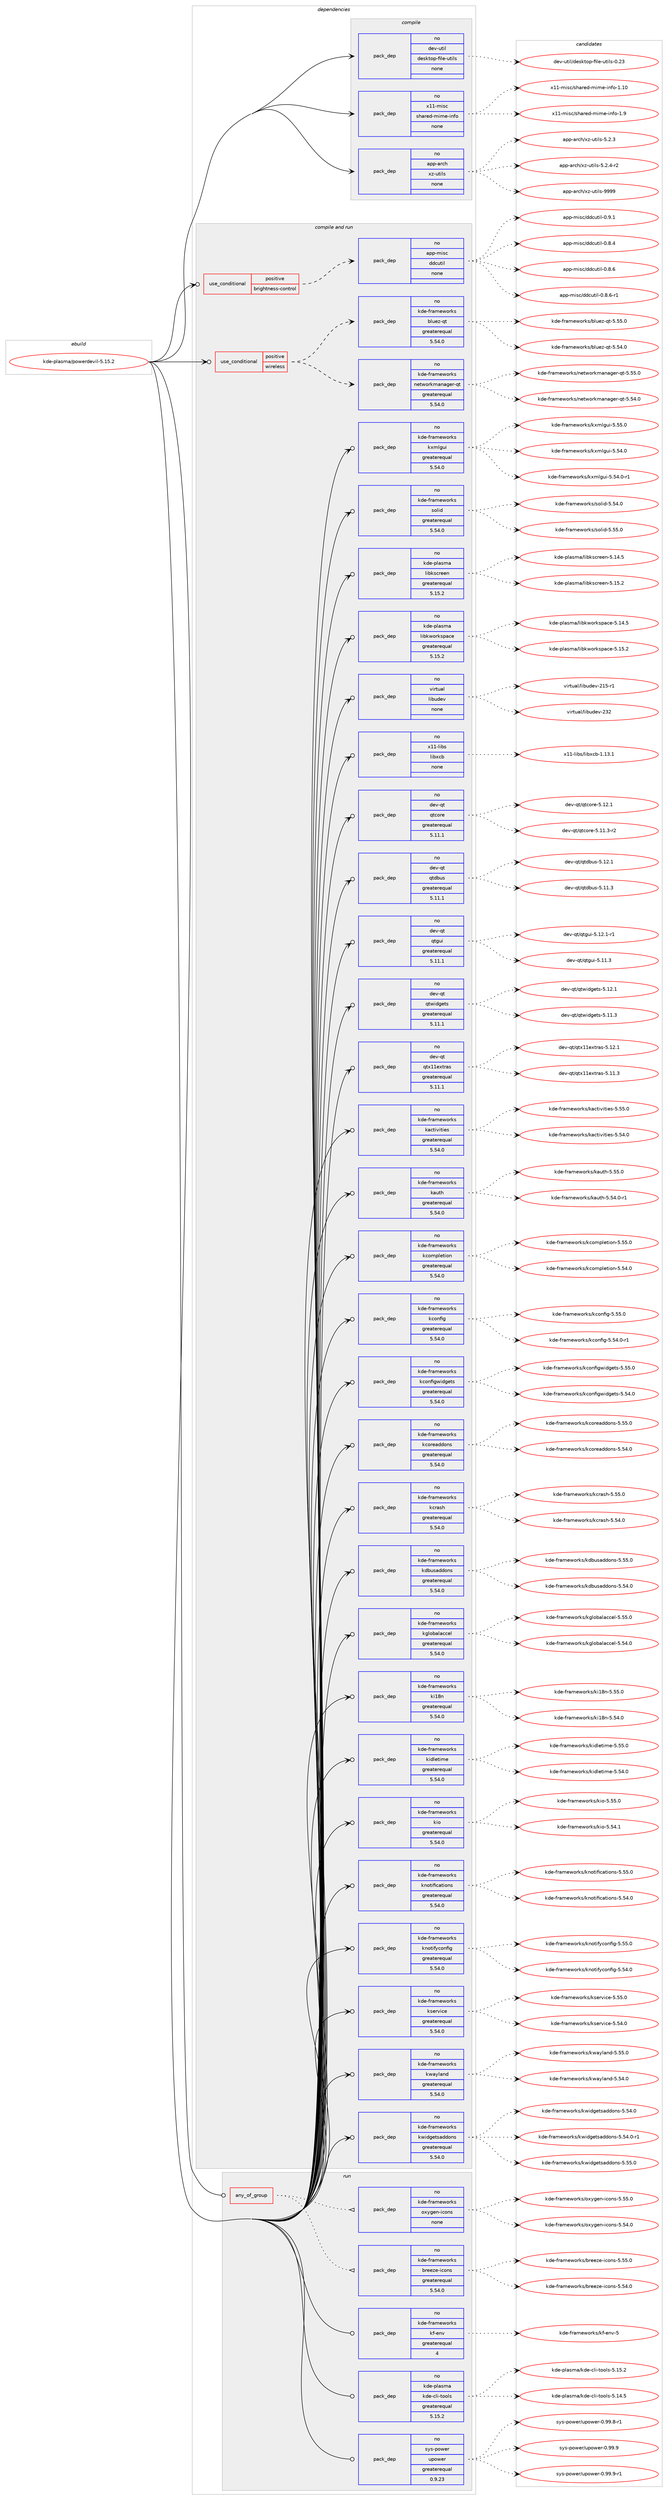 digraph prolog {

# *************
# Graph options
# *************

newrank=true;
concentrate=true;
compound=true;
graph [rankdir=LR,fontname=Helvetica,fontsize=10,ranksep=1.5];#, ranksep=2.5, nodesep=0.2];
edge  [arrowhead=vee];
node  [fontname=Helvetica,fontsize=10];

# **********
# The ebuild
# **********

subgraph cluster_leftcol {
color=gray;
rank=same;
label=<<i>ebuild</i>>;
id [label="kde-plasma/powerdevil-5.15.2", color=red, width=4, href="../kde-plasma/powerdevil-5.15.2.svg"];
}

# ****************
# The dependencies
# ****************

subgraph cluster_midcol {
color=gray;
label=<<i>dependencies</i>>;
subgraph cluster_compile {
fillcolor="#eeeeee";
style=filled;
label=<<i>compile</i>>;
subgraph pack1137030 {
dependency1592231 [label=<<TABLE BORDER="0" CELLBORDER="1" CELLSPACING="0" CELLPADDING="4" WIDTH="220"><TR><TD ROWSPAN="6" CELLPADDING="30">pack_dep</TD></TR><TR><TD WIDTH="110">no</TD></TR><TR><TD>app-arch</TD></TR><TR><TD>xz-utils</TD></TR><TR><TD>none</TD></TR><TR><TD></TD></TR></TABLE>>, shape=none, color=blue];
}
id:e -> dependency1592231:w [weight=20,style="solid",arrowhead="vee"];
subgraph pack1137031 {
dependency1592232 [label=<<TABLE BORDER="0" CELLBORDER="1" CELLSPACING="0" CELLPADDING="4" WIDTH="220"><TR><TD ROWSPAN="6" CELLPADDING="30">pack_dep</TD></TR><TR><TD WIDTH="110">no</TD></TR><TR><TD>dev-util</TD></TR><TR><TD>desktop-file-utils</TD></TR><TR><TD>none</TD></TR><TR><TD></TD></TR></TABLE>>, shape=none, color=blue];
}
id:e -> dependency1592232:w [weight=20,style="solid",arrowhead="vee"];
subgraph pack1137032 {
dependency1592233 [label=<<TABLE BORDER="0" CELLBORDER="1" CELLSPACING="0" CELLPADDING="4" WIDTH="220"><TR><TD ROWSPAN="6" CELLPADDING="30">pack_dep</TD></TR><TR><TD WIDTH="110">no</TD></TR><TR><TD>x11-misc</TD></TR><TR><TD>shared-mime-info</TD></TR><TR><TD>none</TD></TR><TR><TD></TD></TR></TABLE>>, shape=none, color=blue];
}
id:e -> dependency1592233:w [weight=20,style="solid",arrowhead="vee"];
}
subgraph cluster_compileandrun {
fillcolor="#eeeeee";
style=filled;
label=<<i>compile and run</i>>;
subgraph cond430186 {
dependency1592234 [label=<<TABLE BORDER="0" CELLBORDER="1" CELLSPACING="0" CELLPADDING="4"><TR><TD ROWSPAN="3" CELLPADDING="10">use_conditional</TD></TR><TR><TD>positive</TD></TR><TR><TD>brightness-control</TD></TR></TABLE>>, shape=none, color=red];
subgraph pack1137033 {
dependency1592235 [label=<<TABLE BORDER="0" CELLBORDER="1" CELLSPACING="0" CELLPADDING="4" WIDTH="220"><TR><TD ROWSPAN="6" CELLPADDING="30">pack_dep</TD></TR><TR><TD WIDTH="110">no</TD></TR><TR><TD>app-misc</TD></TR><TR><TD>ddcutil</TD></TR><TR><TD>none</TD></TR><TR><TD></TD></TR></TABLE>>, shape=none, color=blue];
}
dependency1592234:e -> dependency1592235:w [weight=20,style="dashed",arrowhead="vee"];
}
id:e -> dependency1592234:w [weight=20,style="solid",arrowhead="odotvee"];
subgraph cond430187 {
dependency1592236 [label=<<TABLE BORDER="0" CELLBORDER="1" CELLSPACING="0" CELLPADDING="4"><TR><TD ROWSPAN="3" CELLPADDING="10">use_conditional</TD></TR><TR><TD>positive</TD></TR><TR><TD>wireless</TD></TR></TABLE>>, shape=none, color=red];
subgraph pack1137034 {
dependency1592237 [label=<<TABLE BORDER="0" CELLBORDER="1" CELLSPACING="0" CELLPADDING="4" WIDTH="220"><TR><TD ROWSPAN="6" CELLPADDING="30">pack_dep</TD></TR><TR><TD WIDTH="110">no</TD></TR><TR><TD>kde-frameworks</TD></TR><TR><TD>bluez-qt</TD></TR><TR><TD>greaterequal</TD></TR><TR><TD>5.54.0</TD></TR></TABLE>>, shape=none, color=blue];
}
dependency1592236:e -> dependency1592237:w [weight=20,style="dashed",arrowhead="vee"];
subgraph pack1137035 {
dependency1592238 [label=<<TABLE BORDER="0" CELLBORDER="1" CELLSPACING="0" CELLPADDING="4" WIDTH="220"><TR><TD ROWSPAN="6" CELLPADDING="30">pack_dep</TD></TR><TR><TD WIDTH="110">no</TD></TR><TR><TD>kde-frameworks</TD></TR><TR><TD>networkmanager-qt</TD></TR><TR><TD>greaterequal</TD></TR><TR><TD>5.54.0</TD></TR></TABLE>>, shape=none, color=blue];
}
dependency1592236:e -> dependency1592238:w [weight=20,style="dashed",arrowhead="vee"];
}
id:e -> dependency1592236:w [weight=20,style="solid",arrowhead="odotvee"];
subgraph pack1137036 {
dependency1592239 [label=<<TABLE BORDER="0" CELLBORDER="1" CELLSPACING="0" CELLPADDING="4" WIDTH="220"><TR><TD ROWSPAN="6" CELLPADDING="30">pack_dep</TD></TR><TR><TD WIDTH="110">no</TD></TR><TR><TD>dev-qt</TD></TR><TR><TD>qtcore</TD></TR><TR><TD>greaterequal</TD></TR><TR><TD>5.11.1</TD></TR></TABLE>>, shape=none, color=blue];
}
id:e -> dependency1592239:w [weight=20,style="solid",arrowhead="odotvee"];
subgraph pack1137037 {
dependency1592240 [label=<<TABLE BORDER="0" CELLBORDER="1" CELLSPACING="0" CELLPADDING="4" WIDTH="220"><TR><TD ROWSPAN="6" CELLPADDING="30">pack_dep</TD></TR><TR><TD WIDTH="110">no</TD></TR><TR><TD>dev-qt</TD></TR><TR><TD>qtdbus</TD></TR><TR><TD>greaterequal</TD></TR><TR><TD>5.11.1</TD></TR></TABLE>>, shape=none, color=blue];
}
id:e -> dependency1592240:w [weight=20,style="solid",arrowhead="odotvee"];
subgraph pack1137038 {
dependency1592241 [label=<<TABLE BORDER="0" CELLBORDER="1" CELLSPACING="0" CELLPADDING="4" WIDTH="220"><TR><TD ROWSPAN="6" CELLPADDING="30">pack_dep</TD></TR><TR><TD WIDTH="110">no</TD></TR><TR><TD>dev-qt</TD></TR><TR><TD>qtgui</TD></TR><TR><TD>greaterequal</TD></TR><TR><TD>5.11.1</TD></TR></TABLE>>, shape=none, color=blue];
}
id:e -> dependency1592241:w [weight=20,style="solid",arrowhead="odotvee"];
subgraph pack1137039 {
dependency1592242 [label=<<TABLE BORDER="0" CELLBORDER="1" CELLSPACING="0" CELLPADDING="4" WIDTH="220"><TR><TD ROWSPAN="6" CELLPADDING="30">pack_dep</TD></TR><TR><TD WIDTH="110">no</TD></TR><TR><TD>dev-qt</TD></TR><TR><TD>qtwidgets</TD></TR><TR><TD>greaterequal</TD></TR><TR><TD>5.11.1</TD></TR></TABLE>>, shape=none, color=blue];
}
id:e -> dependency1592242:w [weight=20,style="solid",arrowhead="odotvee"];
subgraph pack1137040 {
dependency1592243 [label=<<TABLE BORDER="0" CELLBORDER="1" CELLSPACING="0" CELLPADDING="4" WIDTH="220"><TR><TD ROWSPAN="6" CELLPADDING="30">pack_dep</TD></TR><TR><TD WIDTH="110">no</TD></TR><TR><TD>dev-qt</TD></TR><TR><TD>qtx11extras</TD></TR><TR><TD>greaterequal</TD></TR><TR><TD>5.11.1</TD></TR></TABLE>>, shape=none, color=blue];
}
id:e -> dependency1592243:w [weight=20,style="solid",arrowhead="odotvee"];
subgraph pack1137041 {
dependency1592244 [label=<<TABLE BORDER="0" CELLBORDER="1" CELLSPACING="0" CELLPADDING="4" WIDTH="220"><TR><TD ROWSPAN="6" CELLPADDING="30">pack_dep</TD></TR><TR><TD WIDTH="110">no</TD></TR><TR><TD>kde-frameworks</TD></TR><TR><TD>kactivities</TD></TR><TR><TD>greaterequal</TD></TR><TR><TD>5.54.0</TD></TR></TABLE>>, shape=none, color=blue];
}
id:e -> dependency1592244:w [weight=20,style="solid",arrowhead="odotvee"];
subgraph pack1137042 {
dependency1592245 [label=<<TABLE BORDER="0" CELLBORDER="1" CELLSPACING="0" CELLPADDING="4" WIDTH="220"><TR><TD ROWSPAN="6" CELLPADDING="30">pack_dep</TD></TR><TR><TD WIDTH="110">no</TD></TR><TR><TD>kde-frameworks</TD></TR><TR><TD>kauth</TD></TR><TR><TD>greaterequal</TD></TR><TR><TD>5.54.0</TD></TR></TABLE>>, shape=none, color=blue];
}
id:e -> dependency1592245:w [weight=20,style="solid",arrowhead="odotvee"];
subgraph pack1137043 {
dependency1592246 [label=<<TABLE BORDER="0" CELLBORDER="1" CELLSPACING="0" CELLPADDING="4" WIDTH="220"><TR><TD ROWSPAN="6" CELLPADDING="30">pack_dep</TD></TR><TR><TD WIDTH="110">no</TD></TR><TR><TD>kde-frameworks</TD></TR><TR><TD>kcompletion</TD></TR><TR><TD>greaterequal</TD></TR><TR><TD>5.54.0</TD></TR></TABLE>>, shape=none, color=blue];
}
id:e -> dependency1592246:w [weight=20,style="solid",arrowhead="odotvee"];
subgraph pack1137044 {
dependency1592247 [label=<<TABLE BORDER="0" CELLBORDER="1" CELLSPACING="0" CELLPADDING="4" WIDTH="220"><TR><TD ROWSPAN="6" CELLPADDING="30">pack_dep</TD></TR><TR><TD WIDTH="110">no</TD></TR><TR><TD>kde-frameworks</TD></TR><TR><TD>kconfig</TD></TR><TR><TD>greaterequal</TD></TR><TR><TD>5.54.0</TD></TR></TABLE>>, shape=none, color=blue];
}
id:e -> dependency1592247:w [weight=20,style="solid",arrowhead="odotvee"];
subgraph pack1137045 {
dependency1592248 [label=<<TABLE BORDER="0" CELLBORDER="1" CELLSPACING="0" CELLPADDING="4" WIDTH="220"><TR><TD ROWSPAN="6" CELLPADDING="30">pack_dep</TD></TR><TR><TD WIDTH="110">no</TD></TR><TR><TD>kde-frameworks</TD></TR><TR><TD>kconfigwidgets</TD></TR><TR><TD>greaterequal</TD></TR><TR><TD>5.54.0</TD></TR></TABLE>>, shape=none, color=blue];
}
id:e -> dependency1592248:w [weight=20,style="solid",arrowhead="odotvee"];
subgraph pack1137046 {
dependency1592249 [label=<<TABLE BORDER="0" CELLBORDER="1" CELLSPACING="0" CELLPADDING="4" WIDTH="220"><TR><TD ROWSPAN="6" CELLPADDING="30">pack_dep</TD></TR><TR><TD WIDTH="110">no</TD></TR><TR><TD>kde-frameworks</TD></TR><TR><TD>kcoreaddons</TD></TR><TR><TD>greaterequal</TD></TR><TR><TD>5.54.0</TD></TR></TABLE>>, shape=none, color=blue];
}
id:e -> dependency1592249:w [weight=20,style="solid",arrowhead="odotvee"];
subgraph pack1137047 {
dependency1592250 [label=<<TABLE BORDER="0" CELLBORDER="1" CELLSPACING="0" CELLPADDING="4" WIDTH="220"><TR><TD ROWSPAN="6" CELLPADDING="30">pack_dep</TD></TR><TR><TD WIDTH="110">no</TD></TR><TR><TD>kde-frameworks</TD></TR><TR><TD>kcrash</TD></TR><TR><TD>greaterequal</TD></TR><TR><TD>5.54.0</TD></TR></TABLE>>, shape=none, color=blue];
}
id:e -> dependency1592250:w [weight=20,style="solid",arrowhead="odotvee"];
subgraph pack1137048 {
dependency1592251 [label=<<TABLE BORDER="0" CELLBORDER="1" CELLSPACING="0" CELLPADDING="4" WIDTH="220"><TR><TD ROWSPAN="6" CELLPADDING="30">pack_dep</TD></TR><TR><TD WIDTH="110">no</TD></TR><TR><TD>kde-frameworks</TD></TR><TR><TD>kdbusaddons</TD></TR><TR><TD>greaterequal</TD></TR><TR><TD>5.54.0</TD></TR></TABLE>>, shape=none, color=blue];
}
id:e -> dependency1592251:w [weight=20,style="solid",arrowhead="odotvee"];
subgraph pack1137049 {
dependency1592252 [label=<<TABLE BORDER="0" CELLBORDER="1" CELLSPACING="0" CELLPADDING="4" WIDTH="220"><TR><TD ROWSPAN="6" CELLPADDING="30">pack_dep</TD></TR><TR><TD WIDTH="110">no</TD></TR><TR><TD>kde-frameworks</TD></TR><TR><TD>kglobalaccel</TD></TR><TR><TD>greaterequal</TD></TR><TR><TD>5.54.0</TD></TR></TABLE>>, shape=none, color=blue];
}
id:e -> dependency1592252:w [weight=20,style="solid",arrowhead="odotvee"];
subgraph pack1137050 {
dependency1592253 [label=<<TABLE BORDER="0" CELLBORDER="1" CELLSPACING="0" CELLPADDING="4" WIDTH="220"><TR><TD ROWSPAN="6" CELLPADDING="30">pack_dep</TD></TR><TR><TD WIDTH="110">no</TD></TR><TR><TD>kde-frameworks</TD></TR><TR><TD>ki18n</TD></TR><TR><TD>greaterequal</TD></TR><TR><TD>5.54.0</TD></TR></TABLE>>, shape=none, color=blue];
}
id:e -> dependency1592253:w [weight=20,style="solid",arrowhead="odotvee"];
subgraph pack1137051 {
dependency1592254 [label=<<TABLE BORDER="0" CELLBORDER="1" CELLSPACING="0" CELLPADDING="4" WIDTH="220"><TR><TD ROWSPAN="6" CELLPADDING="30">pack_dep</TD></TR><TR><TD WIDTH="110">no</TD></TR><TR><TD>kde-frameworks</TD></TR><TR><TD>kidletime</TD></TR><TR><TD>greaterequal</TD></TR><TR><TD>5.54.0</TD></TR></TABLE>>, shape=none, color=blue];
}
id:e -> dependency1592254:w [weight=20,style="solid",arrowhead="odotvee"];
subgraph pack1137052 {
dependency1592255 [label=<<TABLE BORDER="0" CELLBORDER="1" CELLSPACING="0" CELLPADDING="4" WIDTH="220"><TR><TD ROWSPAN="6" CELLPADDING="30">pack_dep</TD></TR><TR><TD WIDTH="110">no</TD></TR><TR><TD>kde-frameworks</TD></TR><TR><TD>kio</TD></TR><TR><TD>greaterequal</TD></TR><TR><TD>5.54.0</TD></TR></TABLE>>, shape=none, color=blue];
}
id:e -> dependency1592255:w [weight=20,style="solid",arrowhead="odotvee"];
subgraph pack1137053 {
dependency1592256 [label=<<TABLE BORDER="0" CELLBORDER="1" CELLSPACING="0" CELLPADDING="4" WIDTH="220"><TR><TD ROWSPAN="6" CELLPADDING="30">pack_dep</TD></TR><TR><TD WIDTH="110">no</TD></TR><TR><TD>kde-frameworks</TD></TR><TR><TD>knotifications</TD></TR><TR><TD>greaterequal</TD></TR><TR><TD>5.54.0</TD></TR></TABLE>>, shape=none, color=blue];
}
id:e -> dependency1592256:w [weight=20,style="solid",arrowhead="odotvee"];
subgraph pack1137054 {
dependency1592257 [label=<<TABLE BORDER="0" CELLBORDER="1" CELLSPACING="0" CELLPADDING="4" WIDTH="220"><TR><TD ROWSPAN="6" CELLPADDING="30">pack_dep</TD></TR><TR><TD WIDTH="110">no</TD></TR><TR><TD>kde-frameworks</TD></TR><TR><TD>knotifyconfig</TD></TR><TR><TD>greaterequal</TD></TR><TR><TD>5.54.0</TD></TR></TABLE>>, shape=none, color=blue];
}
id:e -> dependency1592257:w [weight=20,style="solid",arrowhead="odotvee"];
subgraph pack1137055 {
dependency1592258 [label=<<TABLE BORDER="0" CELLBORDER="1" CELLSPACING="0" CELLPADDING="4" WIDTH="220"><TR><TD ROWSPAN="6" CELLPADDING="30">pack_dep</TD></TR><TR><TD WIDTH="110">no</TD></TR><TR><TD>kde-frameworks</TD></TR><TR><TD>kservice</TD></TR><TR><TD>greaterequal</TD></TR><TR><TD>5.54.0</TD></TR></TABLE>>, shape=none, color=blue];
}
id:e -> dependency1592258:w [weight=20,style="solid",arrowhead="odotvee"];
subgraph pack1137056 {
dependency1592259 [label=<<TABLE BORDER="0" CELLBORDER="1" CELLSPACING="0" CELLPADDING="4" WIDTH="220"><TR><TD ROWSPAN="6" CELLPADDING="30">pack_dep</TD></TR><TR><TD WIDTH="110">no</TD></TR><TR><TD>kde-frameworks</TD></TR><TR><TD>kwayland</TD></TR><TR><TD>greaterequal</TD></TR><TR><TD>5.54.0</TD></TR></TABLE>>, shape=none, color=blue];
}
id:e -> dependency1592259:w [weight=20,style="solid",arrowhead="odotvee"];
subgraph pack1137057 {
dependency1592260 [label=<<TABLE BORDER="0" CELLBORDER="1" CELLSPACING="0" CELLPADDING="4" WIDTH="220"><TR><TD ROWSPAN="6" CELLPADDING="30">pack_dep</TD></TR><TR><TD WIDTH="110">no</TD></TR><TR><TD>kde-frameworks</TD></TR><TR><TD>kwidgetsaddons</TD></TR><TR><TD>greaterequal</TD></TR><TR><TD>5.54.0</TD></TR></TABLE>>, shape=none, color=blue];
}
id:e -> dependency1592260:w [weight=20,style="solid",arrowhead="odotvee"];
subgraph pack1137058 {
dependency1592261 [label=<<TABLE BORDER="0" CELLBORDER="1" CELLSPACING="0" CELLPADDING="4" WIDTH="220"><TR><TD ROWSPAN="6" CELLPADDING="30">pack_dep</TD></TR><TR><TD WIDTH="110">no</TD></TR><TR><TD>kde-frameworks</TD></TR><TR><TD>kxmlgui</TD></TR><TR><TD>greaterequal</TD></TR><TR><TD>5.54.0</TD></TR></TABLE>>, shape=none, color=blue];
}
id:e -> dependency1592261:w [weight=20,style="solid",arrowhead="odotvee"];
subgraph pack1137059 {
dependency1592262 [label=<<TABLE BORDER="0" CELLBORDER="1" CELLSPACING="0" CELLPADDING="4" WIDTH="220"><TR><TD ROWSPAN="6" CELLPADDING="30">pack_dep</TD></TR><TR><TD WIDTH="110">no</TD></TR><TR><TD>kde-frameworks</TD></TR><TR><TD>solid</TD></TR><TR><TD>greaterequal</TD></TR><TR><TD>5.54.0</TD></TR></TABLE>>, shape=none, color=blue];
}
id:e -> dependency1592262:w [weight=20,style="solid",arrowhead="odotvee"];
subgraph pack1137060 {
dependency1592263 [label=<<TABLE BORDER="0" CELLBORDER="1" CELLSPACING="0" CELLPADDING="4" WIDTH="220"><TR><TD ROWSPAN="6" CELLPADDING="30">pack_dep</TD></TR><TR><TD WIDTH="110">no</TD></TR><TR><TD>kde-plasma</TD></TR><TR><TD>libkscreen</TD></TR><TR><TD>greaterequal</TD></TR><TR><TD>5.15.2</TD></TR></TABLE>>, shape=none, color=blue];
}
id:e -> dependency1592263:w [weight=20,style="solid",arrowhead="odotvee"];
subgraph pack1137061 {
dependency1592264 [label=<<TABLE BORDER="0" CELLBORDER="1" CELLSPACING="0" CELLPADDING="4" WIDTH="220"><TR><TD ROWSPAN="6" CELLPADDING="30">pack_dep</TD></TR><TR><TD WIDTH="110">no</TD></TR><TR><TD>kde-plasma</TD></TR><TR><TD>libkworkspace</TD></TR><TR><TD>greaterequal</TD></TR><TR><TD>5.15.2</TD></TR></TABLE>>, shape=none, color=blue];
}
id:e -> dependency1592264:w [weight=20,style="solid",arrowhead="odotvee"];
subgraph pack1137062 {
dependency1592265 [label=<<TABLE BORDER="0" CELLBORDER="1" CELLSPACING="0" CELLPADDING="4" WIDTH="220"><TR><TD ROWSPAN="6" CELLPADDING="30">pack_dep</TD></TR><TR><TD WIDTH="110">no</TD></TR><TR><TD>virtual</TD></TR><TR><TD>libudev</TD></TR><TR><TD>none</TD></TR><TR><TD></TD></TR></TABLE>>, shape=none, color=blue];
}
id:e -> dependency1592265:w [weight=20,style="solid",arrowhead="odotvee"];
subgraph pack1137063 {
dependency1592266 [label=<<TABLE BORDER="0" CELLBORDER="1" CELLSPACING="0" CELLPADDING="4" WIDTH="220"><TR><TD ROWSPAN="6" CELLPADDING="30">pack_dep</TD></TR><TR><TD WIDTH="110">no</TD></TR><TR><TD>x11-libs</TD></TR><TR><TD>libxcb</TD></TR><TR><TD>none</TD></TR><TR><TD></TD></TR></TABLE>>, shape=none, color=blue];
}
id:e -> dependency1592266:w [weight=20,style="solid",arrowhead="odotvee"];
}
subgraph cluster_run {
fillcolor="#eeeeee";
style=filled;
label=<<i>run</i>>;
subgraph any24371 {
dependency1592267 [label=<<TABLE BORDER="0" CELLBORDER="1" CELLSPACING="0" CELLPADDING="4"><TR><TD CELLPADDING="10">any_of_group</TD></TR></TABLE>>, shape=none, color=red];subgraph pack1137064 {
dependency1592268 [label=<<TABLE BORDER="0" CELLBORDER="1" CELLSPACING="0" CELLPADDING="4" WIDTH="220"><TR><TD ROWSPAN="6" CELLPADDING="30">pack_dep</TD></TR><TR><TD WIDTH="110">no</TD></TR><TR><TD>kde-frameworks</TD></TR><TR><TD>breeze-icons</TD></TR><TR><TD>greaterequal</TD></TR><TR><TD>5.54.0</TD></TR></TABLE>>, shape=none, color=blue];
}
dependency1592267:e -> dependency1592268:w [weight=20,style="dotted",arrowhead="oinv"];
subgraph pack1137065 {
dependency1592269 [label=<<TABLE BORDER="0" CELLBORDER="1" CELLSPACING="0" CELLPADDING="4" WIDTH="220"><TR><TD ROWSPAN="6" CELLPADDING="30">pack_dep</TD></TR><TR><TD WIDTH="110">no</TD></TR><TR><TD>kde-frameworks</TD></TR><TR><TD>oxygen-icons</TD></TR><TR><TD>none</TD></TR><TR><TD></TD></TR></TABLE>>, shape=none, color=blue];
}
dependency1592267:e -> dependency1592269:w [weight=20,style="dotted",arrowhead="oinv"];
}
id:e -> dependency1592267:w [weight=20,style="solid",arrowhead="odot"];
subgraph pack1137066 {
dependency1592270 [label=<<TABLE BORDER="0" CELLBORDER="1" CELLSPACING="0" CELLPADDING="4" WIDTH="220"><TR><TD ROWSPAN="6" CELLPADDING="30">pack_dep</TD></TR><TR><TD WIDTH="110">no</TD></TR><TR><TD>kde-frameworks</TD></TR><TR><TD>kf-env</TD></TR><TR><TD>greaterequal</TD></TR><TR><TD>4</TD></TR></TABLE>>, shape=none, color=blue];
}
id:e -> dependency1592270:w [weight=20,style="solid",arrowhead="odot"];
subgraph pack1137067 {
dependency1592271 [label=<<TABLE BORDER="0" CELLBORDER="1" CELLSPACING="0" CELLPADDING="4" WIDTH="220"><TR><TD ROWSPAN="6" CELLPADDING="30">pack_dep</TD></TR><TR><TD WIDTH="110">no</TD></TR><TR><TD>kde-plasma</TD></TR><TR><TD>kde-cli-tools</TD></TR><TR><TD>greaterequal</TD></TR><TR><TD>5.15.2</TD></TR></TABLE>>, shape=none, color=blue];
}
id:e -> dependency1592271:w [weight=20,style="solid",arrowhead="odot"];
subgraph pack1137068 {
dependency1592272 [label=<<TABLE BORDER="0" CELLBORDER="1" CELLSPACING="0" CELLPADDING="4" WIDTH="220"><TR><TD ROWSPAN="6" CELLPADDING="30">pack_dep</TD></TR><TR><TD WIDTH="110">no</TD></TR><TR><TD>sys-power</TD></TR><TR><TD>upower</TD></TR><TR><TD>greaterequal</TD></TR><TR><TD>0.9.23</TD></TR></TABLE>>, shape=none, color=blue];
}
id:e -> dependency1592272:w [weight=20,style="solid",arrowhead="odot"];
}
}

# **************
# The candidates
# **************

subgraph cluster_choices {
rank=same;
color=gray;
label=<<i>candidates</i>>;

subgraph choice1137030 {
color=black;
nodesep=1;
choice971121124597114991044712012245117116105108115455346504651 [label="app-arch/xz-utils-5.2.3", color=red, width=4,href="../app-arch/xz-utils-5.2.3.svg"];
choice9711211245971149910447120122451171161051081154553465046524511450 [label="app-arch/xz-utils-5.2.4-r2", color=red, width=4,href="../app-arch/xz-utils-5.2.4-r2.svg"];
choice9711211245971149910447120122451171161051081154557575757 [label="app-arch/xz-utils-9999", color=red, width=4,href="../app-arch/xz-utils-9999.svg"];
dependency1592231:e -> choice971121124597114991044712012245117116105108115455346504651:w [style=dotted,weight="100"];
dependency1592231:e -> choice9711211245971149910447120122451171161051081154553465046524511450:w [style=dotted,weight="100"];
dependency1592231:e -> choice9711211245971149910447120122451171161051081154557575757:w [style=dotted,weight="100"];
}
subgraph choice1137031 {
color=black;
nodesep=1;
choice100101118451171161051084710010111510711611111245102105108101451171161051081154548465051 [label="dev-util/desktop-file-utils-0.23", color=red, width=4,href="../dev-util/desktop-file-utils-0.23.svg"];
dependency1592232:e -> choice100101118451171161051084710010111510711611111245102105108101451171161051081154548465051:w [style=dotted,weight="100"];
}
subgraph choice1137032 {
color=black;
nodesep=1;
choice12049494510910511599471151049711410110045109105109101451051101021114549464948 [label="x11-misc/shared-mime-info-1.10", color=red, width=4,href="../x11-misc/shared-mime-info-1.10.svg"];
choice120494945109105115994711510497114101100451091051091014510511010211145494657 [label="x11-misc/shared-mime-info-1.9", color=red, width=4,href="../x11-misc/shared-mime-info-1.9.svg"];
dependency1592233:e -> choice12049494510910511599471151049711410110045109105109101451051101021114549464948:w [style=dotted,weight="100"];
dependency1592233:e -> choice120494945109105115994711510497114101100451091051091014510511010211145494657:w [style=dotted,weight="100"];
}
subgraph choice1137033 {
color=black;
nodesep=1;
choice9711211245109105115994710010099117116105108454846564652 [label="app-misc/ddcutil-0.8.4", color=red, width=4,href="../app-misc/ddcutil-0.8.4.svg"];
choice9711211245109105115994710010099117116105108454846564654 [label="app-misc/ddcutil-0.8.6", color=red, width=4,href="../app-misc/ddcutil-0.8.6.svg"];
choice97112112451091051159947100100991171161051084548465646544511449 [label="app-misc/ddcutil-0.8.6-r1", color=red, width=4,href="../app-misc/ddcutil-0.8.6-r1.svg"];
choice9711211245109105115994710010099117116105108454846574649 [label="app-misc/ddcutil-0.9.1", color=red, width=4,href="../app-misc/ddcutil-0.9.1.svg"];
dependency1592235:e -> choice9711211245109105115994710010099117116105108454846564652:w [style=dotted,weight="100"];
dependency1592235:e -> choice9711211245109105115994710010099117116105108454846564654:w [style=dotted,weight="100"];
dependency1592235:e -> choice97112112451091051159947100100991171161051084548465646544511449:w [style=dotted,weight="100"];
dependency1592235:e -> choice9711211245109105115994710010099117116105108454846574649:w [style=dotted,weight="100"];
}
subgraph choice1137034 {
color=black;
nodesep=1;
choice107100101451021149710910111911111410711547981081171011224511311645534653524648 [label="kde-frameworks/bluez-qt-5.54.0", color=red, width=4,href="../kde-frameworks/bluez-qt-5.54.0.svg"];
choice107100101451021149710910111911111410711547981081171011224511311645534653534648 [label="kde-frameworks/bluez-qt-5.55.0", color=red, width=4,href="../kde-frameworks/bluez-qt-5.55.0.svg"];
dependency1592237:e -> choice107100101451021149710910111911111410711547981081171011224511311645534653524648:w [style=dotted,weight="100"];
dependency1592237:e -> choice107100101451021149710910111911111410711547981081171011224511311645534653534648:w [style=dotted,weight="100"];
}
subgraph choice1137035 {
color=black;
nodesep=1;
choice10710010145102114971091011191111141071154711010111611911111410710997110971031011144511311645534653524648 [label="kde-frameworks/networkmanager-qt-5.54.0", color=red, width=4,href="../kde-frameworks/networkmanager-qt-5.54.0.svg"];
choice10710010145102114971091011191111141071154711010111611911111410710997110971031011144511311645534653534648 [label="kde-frameworks/networkmanager-qt-5.55.0", color=red, width=4,href="../kde-frameworks/networkmanager-qt-5.55.0.svg"];
dependency1592238:e -> choice10710010145102114971091011191111141071154711010111611911111410710997110971031011144511311645534653524648:w [style=dotted,weight="100"];
dependency1592238:e -> choice10710010145102114971091011191111141071154711010111611911111410710997110971031011144511311645534653534648:w [style=dotted,weight="100"];
}
subgraph choice1137036 {
color=black;
nodesep=1;
choice100101118451131164711311699111114101455346494946514511450 [label="dev-qt/qtcore-5.11.3-r2", color=red, width=4,href="../dev-qt/qtcore-5.11.3-r2.svg"];
choice10010111845113116471131169911111410145534649504649 [label="dev-qt/qtcore-5.12.1", color=red, width=4,href="../dev-qt/qtcore-5.12.1.svg"];
dependency1592239:e -> choice100101118451131164711311699111114101455346494946514511450:w [style=dotted,weight="100"];
dependency1592239:e -> choice10010111845113116471131169911111410145534649504649:w [style=dotted,weight="100"];
}
subgraph choice1137037 {
color=black;
nodesep=1;
choice10010111845113116471131161009811711545534649494651 [label="dev-qt/qtdbus-5.11.3", color=red, width=4,href="../dev-qt/qtdbus-5.11.3.svg"];
choice10010111845113116471131161009811711545534649504649 [label="dev-qt/qtdbus-5.12.1", color=red, width=4,href="../dev-qt/qtdbus-5.12.1.svg"];
dependency1592240:e -> choice10010111845113116471131161009811711545534649494651:w [style=dotted,weight="100"];
dependency1592240:e -> choice10010111845113116471131161009811711545534649504649:w [style=dotted,weight="100"];
}
subgraph choice1137038 {
color=black;
nodesep=1;
choice100101118451131164711311610311710545534649494651 [label="dev-qt/qtgui-5.11.3", color=red, width=4,href="../dev-qt/qtgui-5.11.3.svg"];
choice1001011184511311647113116103117105455346495046494511449 [label="dev-qt/qtgui-5.12.1-r1", color=red, width=4,href="../dev-qt/qtgui-5.12.1-r1.svg"];
dependency1592241:e -> choice100101118451131164711311610311710545534649494651:w [style=dotted,weight="100"];
dependency1592241:e -> choice1001011184511311647113116103117105455346495046494511449:w [style=dotted,weight="100"];
}
subgraph choice1137039 {
color=black;
nodesep=1;
choice100101118451131164711311611910510010310111611545534649494651 [label="dev-qt/qtwidgets-5.11.3", color=red, width=4,href="../dev-qt/qtwidgets-5.11.3.svg"];
choice100101118451131164711311611910510010310111611545534649504649 [label="dev-qt/qtwidgets-5.12.1", color=red, width=4,href="../dev-qt/qtwidgets-5.12.1.svg"];
dependency1592242:e -> choice100101118451131164711311611910510010310111611545534649494651:w [style=dotted,weight="100"];
dependency1592242:e -> choice100101118451131164711311611910510010310111611545534649504649:w [style=dotted,weight="100"];
}
subgraph choice1137040 {
color=black;
nodesep=1;
choice100101118451131164711311612049491011201161149711545534649494651 [label="dev-qt/qtx11extras-5.11.3", color=red, width=4,href="../dev-qt/qtx11extras-5.11.3.svg"];
choice100101118451131164711311612049491011201161149711545534649504649 [label="dev-qt/qtx11extras-5.12.1", color=red, width=4,href="../dev-qt/qtx11extras-5.12.1.svg"];
dependency1592243:e -> choice100101118451131164711311612049491011201161149711545534649494651:w [style=dotted,weight="100"];
dependency1592243:e -> choice100101118451131164711311612049491011201161149711545534649504649:w [style=dotted,weight="100"];
}
subgraph choice1137041 {
color=black;
nodesep=1;
choice107100101451021149710910111911111410711547107979911610511810511610510111545534653524648 [label="kde-frameworks/kactivities-5.54.0", color=red, width=4,href="../kde-frameworks/kactivities-5.54.0.svg"];
choice107100101451021149710910111911111410711547107979911610511810511610510111545534653534648 [label="kde-frameworks/kactivities-5.55.0", color=red, width=4,href="../kde-frameworks/kactivities-5.55.0.svg"];
dependency1592244:e -> choice107100101451021149710910111911111410711547107979911610511810511610510111545534653524648:w [style=dotted,weight="100"];
dependency1592244:e -> choice107100101451021149710910111911111410711547107979911610511810511610510111545534653534648:w [style=dotted,weight="100"];
}
subgraph choice1137042 {
color=black;
nodesep=1;
choice10710010145102114971091011191111141071154710797117116104455346535246484511449 [label="kde-frameworks/kauth-5.54.0-r1", color=red, width=4,href="../kde-frameworks/kauth-5.54.0-r1.svg"];
choice1071001014510211497109101119111114107115471079711711610445534653534648 [label="kde-frameworks/kauth-5.55.0", color=red, width=4,href="../kde-frameworks/kauth-5.55.0.svg"];
dependency1592245:e -> choice10710010145102114971091011191111141071154710797117116104455346535246484511449:w [style=dotted,weight="100"];
dependency1592245:e -> choice1071001014510211497109101119111114107115471079711711610445534653534648:w [style=dotted,weight="100"];
}
subgraph choice1137043 {
color=black;
nodesep=1;
choice1071001014510211497109101119111114107115471079911110911210810111610511111045534653524648 [label="kde-frameworks/kcompletion-5.54.0", color=red, width=4,href="../kde-frameworks/kcompletion-5.54.0.svg"];
choice1071001014510211497109101119111114107115471079911110911210810111610511111045534653534648 [label="kde-frameworks/kcompletion-5.55.0", color=red, width=4,href="../kde-frameworks/kcompletion-5.55.0.svg"];
dependency1592246:e -> choice1071001014510211497109101119111114107115471079911110911210810111610511111045534653524648:w [style=dotted,weight="100"];
dependency1592246:e -> choice1071001014510211497109101119111114107115471079911110911210810111610511111045534653534648:w [style=dotted,weight="100"];
}
subgraph choice1137044 {
color=black;
nodesep=1;
choice10710010145102114971091011191111141071154710799111110102105103455346535246484511449 [label="kde-frameworks/kconfig-5.54.0-r1", color=red, width=4,href="../kde-frameworks/kconfig-5.54.0-r1.svg"];
choice1071001014510211497109101119111114107115471079911111010210510345534653534648 [label="kde-frameworks/kconfig-5.55.0", color=red, width=4,href="../kde-frameworks/kconfig-5.55.0.svg"];
dependency1592247:e -> choice10710010145102114971091011191111141071154710799111110102105103455346535246484511449:w [style=dotted,weight="100"];
dependency1592247:e -> choice1071001014510211497109101119111114107115471079911111010210510345534653534648:w [style=dotted,weight="100"];
}
subgraph choice1137045 {
color=black;
nodesep=1;
choice1071001014510211497109101119111114107115471079911111010210510311910510010310111611545534653524648 [label="kde-frameworks/kconfigwidgets-5.54.0", color=red, width=4,href="../kde-frameworks/kconfigwidgets-5.54.0.svg"];
choice1071001014510211497109101119111114107115471079911111010210510311910510010310111611545534653534648 [label="kde-frameworks/kconfigwidgets-5.55.0", color=red, width=4,href="../kde-frameworks/kconfigwidgets-5.55.0.svg"];
dependency1592248:e -> choice1071001014510211497109101119111114107115471079911111010210510311910510010310111611545534653524648:w [style=dotted,weight="100"];
dependency1592248:e -> choice1071001014510211497109101119111114107115471079911111010210510311910510010310111611545534653534648:w [style=dotted,weight="100"];
}
subgraph choice1137046 {
color=black;
nodesep=1;
choice107100101451021149710910111911111410711547107991111141019710010011111011545534653524648 [label="kde-frameworks/kcoreaddons-5.54.0", color=red, width=4,href="../kde-frameworks/kcoreaddons-5.54.0.svg"];
choice107100101451021149710910111911111410711547107991111141019710010011111011545534653534648 [label="kde-frameworks/kcoreaddons-5.55.0", color=red, width=4,href="../kde-frameworks/kcoreaddons-5.55.0.svg"];
dependency1592249:e -> choice107100101451021149710910111911111410711547107991111141019710010011111011545534653524648:w [style=dotted,weight="100"];
dependency1592249:e -> choice107100101451021149710910111911111410711547107991111141019710010011111011545534653534648:w [style=dotted,weight="100"];
}
subgraph choice1137047 {
color=black;
nodesep=1;
choice107100101451021149710910111911111410711547107991149711510445534653524648 [label="kde-frameworks/kcrash-5.54.0", color=red, width=4,href="../kde-frameworks/kcrash-5.54.0.svg"];
choice107100101451021149710910111911111410711547107991149711510445534653534648 [label="kde-frameworks/kcrash-5.55.0", color=red, width=4,href="../kde-frameworks/kcrash-5.55.0.svg"];
dependency1592250:e -> choice107100101451021149710910111911111410711547107991149711510445534653524648:w [style=dotted,weight="100"];
dependency1592250:e -> choice107100101451021149710910111911111410711547107991149711510445534653534648:w [style=dotted,weight="100"];
}
subgraph choice1137048 {
color=black;
nodesep=1;
choice107100101451021149710910111911111410711547107100981171159710010011111011545534653524648 [label="kde-frameworks/kdbusaddons-5.54.0", color=red, width=4,href="../kde-frameworks/kdbusaddons-5.54.0.svg"];
choice107100101451021149710910111911111410711547107100981171159710010011111011545534653534648 [label="kde-frameworks/kdbusaddons-5.55.0", color=red, width=4,href="../kde-frameworks/kdbusaddons-5.55.0.svg"];
dependency1592251:e -> choice107100101451021149710910111911111410711547107100981171159710010011111011545534653524648:w [style=dotted,weight="100"];
dependency1592251:e -> choice107100101451021149710910111911111410711547107100981171159710010011111011545534653534648:w [style=dotted,weight="100"];
}
subgraph choice1137049 {
color=black;
nodesep=1;
choice107100101451021149710910111911111410711547107103108111989710897999910110845534653524648 [label="kde-frameworks/kglobalaccel-5.54.0", color=red, width=4,href="../kde-frameworks/kglobalaccel-5.54.0.svg"];
choice107100101451021149710910111911111410711547107103108111989710897999910110845534653534648 [label="kde-frameworks/kglobalaccel-5.55.0", color=red, width=4,href="../kde-frameworks/kglobalaccel-5.55.0.svg"];
dependency1592252:e -> choice107100101451021149710910111911111410711547107103108111989710897999910110845534653524648:w [style=dotted,weight="100"];
dependency1592252:e -> choice107100101451021149710910111911111410711547107103108111989710897999910110845534653534648:w [style=dotted,weight="100"];
}
subgraph choice1137050 {
color=black;
nodesep=1;
choice107100101451021149710910111911111410711547107105495611045534653524648 [label="kde-frameworks/ki18n-5.54.0", color=red, width=4,href="../kde-frameworks/ki18n-5.54.0.svg"];
choice107100101451021149710910111911111410711547107105495611045534653534648 [label="kde-frameworks/ki18n-5.55.0", color=red, width=4,href="../kde-frameworks/ki18n-5.55.0.svg"];
dependency1592253:e -> choice107100101451021149710910111911111410711547107105495611045534653524648:w [style=dotted,weight="100"];
dependency1592253:e -> choice107100101451021149710910111911111410711547107105495611045534653534648:w [style=dotted,weight="100"];
}
subgraph choice1137051 {
color=black;
nodesep=1;
choice10710010145102114971091011191111141071154710710510010810111610510910145534653524648 [label="kde-frameworks/kidletime-5.54.0", color=red, width=4,href="../kde-frameworks/kidletime-5.54.0.svg"];
choice10710010145102114971091011191111141071154710710510010810111610510910145534653534648 [label="kde-frameworks/kidletime-5.55.0", color=red, width=4,href="../kde-frameworks/kidletime-5.55.0.svg"];
dependency1592254:e -> choice10710010145102114971091011191111141071154710710510010810111610510910145534653524648:w [style=dotted,weight="100"];
dependency1592254:e -> choice10710010145102114971091011191111141071154710710510010810111610510910145534653534648:w [style=dotted,weight="100"];
}
subgraph choice1137052 {
color=black;
nodesep=1;
choice10710010145102114971091011191111141071154710710511145534653524649 [label="kde-frameworks/kio-5.54.1", color=red, width=4,href="../kde-frameworks/kio-5.54.1.svg"];
choice10710010145102114971091011191111141071154710710511145534653534648 [label="kde-frameworks/kio-5.55.0", color=red, width=4,href="../kde-frameworks/kio-5.55.0.svg"];
dependency1592255:e -> choice10710010145102114971091011191111141071154710710511145534653524649:w [style=dotted,weight="100"];
dependency1592255:e -> choice10710010145102114971091011191111141071154710710511145534653534648:w [style=dotted,weight="100"];
}
subgraph choice1137053 {
color=black;
nodesep=1;
choice107100101451021149710910111911111410711547107110111116105102105999711610511111011545534653524648 [label="kde-frameworks/knotifications-5.54.0", color=red, width=4,href="../kde-frameworks/knotifications-5.54.0.svg"];
choice107100101451021149710910111911111410711547107110111116105102105999711610511111011545534653534648 [label="kde-frameworks/knotifications-5.55.0", color=red, width=4,href="../kde-frameworks/knotifications-5.55.0.svg"];
dependency1592256:e -> choice107100101451021149710910111911111410711547107110111116105102105999711610511111011545534653524648:w [style=dotted,weight="100"];
dependency1592256:e -> choice107100101451021149710910111911111410711547107110111116105102105999711610511111011545534653534648:w [style=dotted,weight="100"];
}
subgraph choice1137054 {
color=black;
nodesep=1;
choice1071001014510211497109101119111114107115471071101111161051021219911111010210510345534653524648 [label="kde-frameworks/knotifyconfig-5.54.0", color=red, width=4,href="../kde-frameworks/knotifyconfig-5.54.0.svg"];
choice1071001014510211497109101119111114107115471071101111161051021219911111010210510345534653534648 [label="kde-frameworks/knotifyconfig-5.55.0", color=red, width=4,href="../kde-frameworks/knotifyconfig-5.55.0.svg"];
dependency1592257:e -> choice1071001014510211497109101119111114107115471071101111161051021219911111010210510345534653524648:w [style=dotted,weight="100"];
dependency1592257:e -> choice1071001014510211497109101119111114107115471071101111161051021219911111010210510345534653534648:w [style=dotted,weight="100"];
}
subgraph choice1137055 {
color=black;
nodesep=1;
choice1071001014510211497109101119111114107115471071151011141181059910145534653524648 [label="kde-frameworks/kservice-5.54.0", color=red, width=4,href="../kde-frameworks/kservice-5.54.0.svg"];
choice1071001014510211497109101119111114107115471071151011141181059910145534653534648 [label="kde-frameworks/kservice-5.55.0", color=red, width=4,href="../kde-frameworks/kservice-5.55.0.svg"];
dependency1592258:e -> choice1071001014510211497109101119111114107115471071151011141181059910145534653524648:w [style=dotted,weight="100"];
dependency1592258:e -> choice1071001014510211497109101119111114107115471071151011141181059910145534653534648:w [style=dotted,weight="100"];
}
subgraph choice1137056 {
color=black;
nodesep=1;
choice107100101451021149710910111911111410711547107119971211089711010045534653524648 [label="kde-frameworks/kwayland-5.54.0", color=red, width=4,href="../kde-frameworks/kwayland-5.54.0.svg"];
choice107100101451021149710910111911111410711547107119971211089711010045534653534648 [label="kde-frameworks/kwayland-5.55.0", color=red, width=4,href="../kde-frameworks/kwayland-5.55.0.svg"];
dependency1592259:e -> choice107100101451021149710910111911111410711547107119971211089711010045534653524648:w [style=dotted,weight="100"];
dependency1592259:e -> choice107100101451021149710910111911111410711547107119971211089711010045534653534648:w [style=dotted,weight="100"];
}
subgraph choice1137057 {
color=black;
nodesep=1;
choice1071001014510211497109101119111114107115471071191051001031011161159710010011111011545534653524648 [label="kde-frameworks/kwidgetsaddons-5.54.0", color=red, width=4,href="../kde-frameworks/kwidgetsaddons-5.54.0.svg"];
choice10710010145102114971091011191111141071154710711910510010310111611597100100111110115455346535246484511449 [label="kde-frameworks/kwidgetsaddons-5.54.0-r1", color=red, width=4,href="../kde-frameworks/kwidgetsaddons-5.54.0-r1.svg"];
choice1071001014510211497109101119111114107115471071191051001031011161159710010011111011545534653534648 [label="kde-frameworks/kwidgetsaddons-5.55.0", color=red, width=4,href="../kde-frameworks/kwidgetsaddons-5.55.0.svg"];
dependency1592260:e -> choice1071001014510211497109101119111114107115471071191051001031011161159710010011111011545534653524648:w [style=dotted,weight="100"];
dependency1592260:e -> choice10710010145102114971091011191111141071154710711910510010310111611597100100111110115455346535246484511449:w [style=dotted,weight="100"];
dependency1592260:e -> choice1071001014510211497109101119111114107115471071191051001031011161159710010011111011545534653534648:w [style=dotted,weight="100"];
}
subgraph choice1137058 {
color=black;
nodesep=1;
choice10710010145102114971091011191111141071154710712010910810311710545534653524648 [label="kde-frameworks/kxmlgui-5.54.0", color=red, width=4,href="../kde-frameworks/kxmlgui-5.54.0.svg"];
choice107100101451021149710910111911111410711547107120109108103117105455346535246484511449 [label="kde-frameworks/kxmlgui-5.54.0-r1", color=red, width=4,href="../kde-frameworks/kxmlgui-5.54.0-r1.svg"];
choice10710010145102114971091011191111141071154710712010910810311710545534653534648 [label="kde-frameworks/kxmlgui-5.55.0", color=red, width=4,href="../kde-frameworks/kxmlgui-5.55.0.svg"];
dependency1592261:e -> choice10710010145102114971091011191111141071154710712010910810311710545534653524648:w [style=dotted,weight="100"];
dependency1592261:e -> choice107100101451021149710910111911111410711547107120109108103117105455346535246484511449:w [style=dotted,weight="100"];
dependency1592261:e -> choice10710010145102114971091011191111141071154710712010910810311710545534653534648:w [style=dotted,weight="100"];
}
subgraph choice1137059 {
color=black;
nodesep=1;
choice10710010145102114971091011191111141071154711511110810510045534653524648 [label="kde-frameworks/solid-5.54.0", color=red, width=4,href="../kde-frameworks/solid-5.54.0.svg"];
choice10710010145102114971091011191111141071154711511110810510045534653534648 [label="kde-frameworks/solid-5.55.0", color=red, width=4,href="../kde-frameworks/solid-5.55.0.svg"];
dependency1592262:e -> choice10710010145102114971091011191111141071154711511110810510045534653524648:w [style=dotted,weight="100"];
dependency1592262:e -> choice10710010145102114971091011191111141071154711511110810510045534653534648:w [style=dotted,weight="100"];
}
subgraph choice1137060 {
color=black;
nodesep=1;
choice10710010145112108971151099747108105981071159911410110111045534649524653 [label="kde-plasma/libkscreen-5.14.5", color=red, width=4,href="../kde-plasma/libkscreen-5.14.5.svg"];
choice10710010145112108971151099747108105981071159911410110111045534649534650 [label="kde-plasma/libkscreen-5.15.2", color=red, width=4,href="../kde-plasma/libkscreen-5.15.2.svg"];
dependency1592263:e -> choice10710010145112108971151099747108105981071159911410110111045534649524653:w [style=dotted,weight="100"];
dependency1592263:e -> choice10710010145112108971151099747108105981071159911410110111045534649534650:w [style=dotted,weight="100"];
}
subgraph choice1137061 {
color=black;
nodesep=1;
choice1071001014511210897115109974710810598107119111114107115112979910145534649524653 [label="kde-plasma/libkworkspace-5.14.5", color=red, width=4,href="../kde-plasma/libkworkspace-5.14.5.svg"];
choice1071001014511210897115109974710810598107119111114107115112979910145534649534650 [label="kde-plasma/libkworkspace-5.15.2", color=red, width=4,href="../kde-plasma/libkworkspace-5.15.2.svg"];
dependency1592264:e -> choice1071001014511210897115109974710810598107119111114107115112979910145534649524653:w [style=dotted,weight="100"];
dependency1592264:e -> choice1071001014511210897115109974710810598107119111114107115112979910145534649534650:w [style=dotted,weight="100"];
}
subgraph choice1137062 {
color=black;
nodesep=1;
choice118105114116117971084710810598117100101118455049534511449 [label="virtual/libudev-215-r1", color=red, width=4,href="../virtual/libudev-215-r1.svg"];
choice11810511411611797108471081059811710010111845505150 [label="virtual/libudev-232", color=red, width=4,href="../virtual/libudev-232.svg"];
dependency1592265:e -> choice118105114116117971084710810598117100101118455049534511449:w [style=dotted,weight="100"];
dependency1592265:e -> choice11810511411611797108471081059811710010111845505150:w [style=dotted,weight="100"];
}
subgraph choice1137063 {
color=black;
nodesep=1;
choice120494945108105981154710810598120999845494649514649 [label="x11-libs/libxcb-1.13.1", color=red, width=4,href="../x11-libs/libxcb-1.13.1.svg"];
dependency1592266:e -> choice120494945108105981154710810598120999845494649514649:w [style=dotted,weight="100"];
}
subgraph choice1137064 {
color=black;
nodesep=1;
choice10710010145102114971091011191111141071154798114101101122101451059911111011545534653524648 [label="kde-frameworks/breeze-icons-5.54.0", color=red, width=4,href="../kde-frameworks/breeze-icons-5.54.0.svg"];
choice10710010145102114971091011191111141071154798114101101122101451059911111011545534653534648 [label="kde-frameworks/breeze-icons-5.55.0", color=red, width=4,href="../kde-frameworks/breeze-icons-5.55.0.svg"];
dependency1592268:e -> choice10710010145102114971091011191111141071154798114101101122101451059911111011545534653524648:w [style=dotted,weight="100"];
dependency1592268:e -> choice10710010145102114971091011191111141071154798114101101122101451059911111011545534653534648:w [style=dotted,weight="100"];
}
subgraph choice1137065 {
color=black;
nodesep=1;
choice107100101451021149710910111911111410711547111120121103101110451059911111011545534653524648 [label="kde-frameworks/oxygen-icons-5.54.0", color=red, width=4,href="../kde-frameworks/oxygen-icons-5.54.0.svg"];
choice107100101451021149710910111911111410711547111120121103101110451059911111011545534653534648 [label="kde-frameworks/oxygen-icons-5.55.0", color=red, width=4,href="../kde-frameworks/oxygen-icons-5.55.0.svg"];
dependency1592269:e -> choice107100101451021149710910111911111410711547111120121103101110451059911111011545534653524648:w [style=dotted,weight="100"];
dependency1592269:e -> choice107100101451021149710910111911111410711547111120121103101110451059911111011545534653534648:w [style=dotted,weight="100"];
}
subgraph choice1137066 {
color=black;
nodesep=1;
choice107100101451021149710910111911111410711547107102451011101184553 [label="kde-frameworks/kf-env-5", color=red, width=4,href="../kde-frameworks/kf-env-5.svg"];
dependency1592270:e -> choice107100101451021149710910111911111410711547107102451011101184553:w [style=dotted,weight="100"];
}
subgraph choice1137067 {
color=black;
nodesep=1;
choice1071001014511210897115109974710710010145991081054511611111110811545534649524653 [label="kde-plasma/kde-cli-tools-5.14.5", color=red, width=4,href="../kde-plasma/kde-cli-tools-5.14.5.svg"];
choice1071001014511210897115109974710710010145991081054511611111110811545534649534650 [label="kde-plasma/kde-cli-tools-5.15.2", color=red, width=4,href="../kde-plasma/kde-cli-tools-5.15.2.svg"];
dependency1592271:e -> choice1071001014511210897115109974710710010145991081054511611111110811545534649524653:w [style=dotted,weight="100"];
dependency1592271:e -> choice1071001014511210897115109974710710010145991081054511611111110811545534649534650:w [style=dotted,weight="100"];
}
subgraph choice1137068 {
color=black;
nodesep=1;
choice1151211154511211111910111447117112111119101114454846575746564511449 [label="sys-power/upower-0.99.8-r1", color=red, width=4,href="../sys-power/upower-0.99.8-r1.svg"];
choice115121115451121111191011144711711211111910111445484657574657 [label="sys-power/upower-0.99.9", color=red, width=4,href="../sys-power/upower-0.99.9.svg"];
choice1151211154511211111910111447117112111119101114454846575746574511449 [label="sys-power/upower-0.99.9-r1", color=red, width=4,href="../sys-power/upower-0.99.9-r1.svg"];
dependency1592272:e -> choice1151211154511211111910111447117112111119101114454846575746564511449:w [style=dotted,weight="100"];
dependency1592272:e -> choice115121115451121111191011144711711211111910111445484657574657:w [style=dotted,weight="100"];
dependency1592272:e -> choice1151211154511211111910111447117112111119101114454846575746574511449:w [style=dotted,weight="100"];
}
}

}
